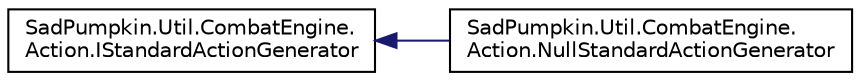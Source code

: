 digraph "Graphical Class Hierarchy"
{
 // LATEX_PDF_SIZE
  edge [fontname="Helvetica",fontsize="10",labelfontname="Helvetica",labelfontsize="10"];
  node [fontname="Helvetica",fontsize="10",shape=record];
  rankdir="LR";
  Node0 [label="SadPumpkin.Util.CombatEngine.\lAction.IStandardActionGenerator",height=0.2,width=0.4,color="black", fillcolor="white", style="filled",URL="$interface_sad_pumpkin_1_1_util_1_1_combat_engine_1_1_action_1_1_i_standard_action_generator.html",tooltip="Object which supplies standard actions for all Actors in combat."];
  Node0 -> Node1 [dir="back",color="midnightblue",fontsize="10",style="solid",fontname="Helvetica"];
  Node1 [label="SadPumpkin.Util.CombatEngine.\lAction.NullStandardActionGenerator",height=0.2,width=0.4,color="black", fillcolor="white", style="filled",URL="$class_sad_pumpkin_1_1_util_1_1_combat_engine_1_1_action_1_1_null_standard_action_generator.html",tooltip="Implementation of a standard action generator that returns no Actions."];
}
